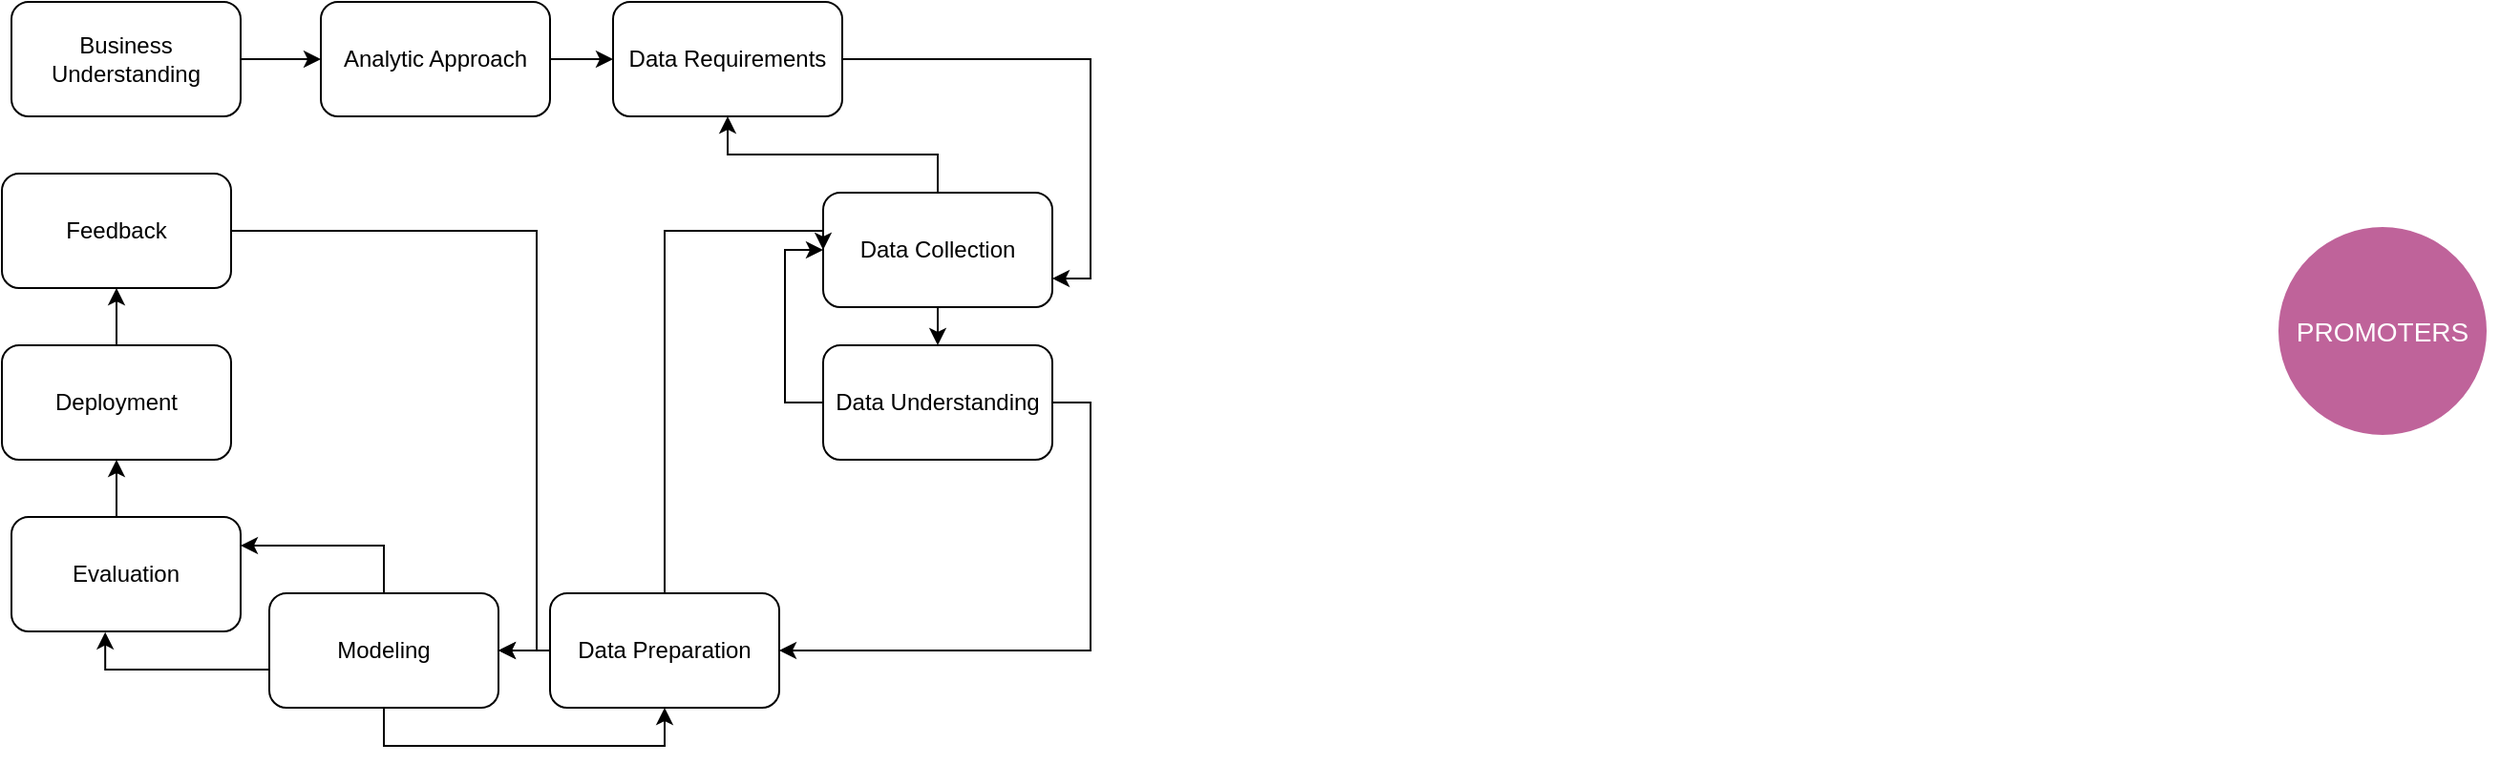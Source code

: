 <mxfile version="15.5.0" type="github">
  <diagram name="Page-1" id="12e1b939-464a-85fe-373e-61e167be1490">
    <mxGraphModel dx="1550" dy="786" grid="1" gridSize="10" guides="1" tooltips="1" connect="1" arrows="1" fold="1" page="1" pageScale="1.5" pageWidth="1169" pageHeight="826" background="none" math="0" shadow="0">
      <root>
        <mxCell id="0" />
        <mxCell id="1" parent="0" />
        <mxCell id="60da8b9f42644d3a-38" value="PROMOTERS" style="ellipse;whiteSpace=wrap;html=1;rounded=0;shadow=0;strokeWidth=6;fontSize=14;align=center;fillColor=#BF639A;strokeColor=#FFFFFF;fontColor=#FFFFFF;" parent="1" vertex="1">
          <mxGeometry x="1379" y="545" width="115" height="115" as="geometry" />
        </mxCell>
        <mxCell id="uOtaQ9722JwcPOMDpqTp-11" style="edgeStyle=orthogonalEdgeStyle;rounded=0;orthogonalLoop=1;jettySize=auto;html=1;exitX=1;exitY=0.5;exitDx=0;exitDy=0;entryX=0;entryY=0.5;entryDx=0;entryDy=0;" edge="1" parent="1" source="uOtaQ9722JwcPOMDpqTp-1" target="uOtaQ9722JwcPOMDpqTp-2">
          <mxGeometry relative="1" as="geometry" />
        </mxCell>
        <mxCell id="uOtaQ9722JwcPOMDpqTp-1" value="Business Understanding" style="rounded=1;whiteSpace=wrap;html=1;" vertex="1" parent="1">
          <mxGeometry x="195" y="430" width="120" height="60" as="geometry" />
        </mxCell>
        <mxCell id="uOtaQ9722JwcPOMDpqTp-12" style="edgeStyle=orthogonalEdgeStyle;rounded=0;orthogonalLoop=1;jettySize=auto;html=1;exitX=1;exitY=0.5;exitDx=0;exitDy=0;" edge="1" parent="1" source="uOtaQ9722JwcPOMDpqTp-2" target="uOtaQ9722JwcPOMDpqTp-3">
          <mxGeometry relative="1" as="geometry" />
        </mxCell>
        <mxCell id="uOtaQ9722JwcPOMDpqTp-2" value="Analytic Approach&lt;span style=&quot;color: rgba(0 , 0 , 0 , 0) ; font-family: monospace ; font-size: 0px&quot;&gt;%3CmxGraphModel%3E%3Croot%3E%3CmxCell%20id%3D%220%22%2F%3E%3CmxCell%20id%3D%221%22%20parent%3D%220%22%2F%3E%3CmxCell%20id%3D%222%22%20value%3D%22Business%20Understanding%22%20style%3D%22rounded%3D1%3BwhiteSpace%3Dwrap%3Bhtml%3D1%3B%22%20vertex%3D%221%22%20parent%3D%221%22%3E%3CmxGeometry%20x%3D%22180%22%20y%3D%22430%22%20width%3D%22120%22%20height%3D%2260%22%20as%3D%22geometry%22%2F%3E%3C%2FmxCell%3E%3C%2Froot%3E%3C%2FmxGraphModel%3E&lt;/span&gt;" style="rounded=1;whiteSpace=wrap;html=1;" vertex="1" parent="1">
          <mxGeometry x="357" y="430" width="120" height="60" as="geometry" />
        </mxCell>
        <mxCell id="uOtaQ9722JwcPOMDpqTp-13" style="edgeStyle=orthogonalEdgeStyle;rounded=0;orthogonalLoop=1;jettySize=auto;html=1;exitX=1;exitY=0.5;exitDx=0;exitDy=0;entryX=1;entryY=0.75;entryDx=0;entryDy=0;" edge="1" parent="1" source="uOtaQ9722JwcPOMDpqTp-3" target="uOtaQ9722JwcPOMDpqTp-4">
          <mxGeometry relative="1" as="geometry" />
        </mxCell>
        <mxCell id="uOtaQ9722JwcPOMDpqTp-3" value="Data Requirements" style="rounded=1;whiteSpace=wrap;html=1;" vertex="1" parent="1">
          <mxGeometry x="510" y="430" width="120" height="60" as="geometry" />
        </mxCell>
        <mxCell id="uOtaQ9722JwcPOMDpqTp-14" style="edgeStyle=orthogonalEdgeStyle;rounded=0;orthogonalLoop=1;jettySize=auto;html=1;exitX=0.5;exitY=0;exitDx=0;exitDy=0;entryX=0.5;entryY=1;entryDx=0;entryDy=0;" edge="1" parent="1" source="uOtaQ9722JwcPOMDpqTp-4" target="uOtaQ9722JwcPOMDpqTp-3">
          <mxGeometry relative="1" as="geometry" />
        </mxCell>
        <mxCell id="uOtaQ9722JwcPOMDpqTp-15" style="edgeStyle=orthogonalEdgeStyle;rounded=0;orthogonalLoop=1;jettySize=auto;html=1;exitX=0.5;exitY=1;exitDx=0;exitDy=0;entryX=0.5;entryY=0;entryDx=0;entryDy=0;" edge="1" parent="1" source="uOtaQ9722JwcPOMDpqTp-4" target="uOtaQ9722JwcPOMDpqTp-5">
          <mxGeometry relative="1" as="geometry" />
        </mxCell>
        <mxCell id="uOtaQ9722JwcPOMDpqTp-4" value="Data Collection" style="rounded=1;whiteSpace=wrap;html=1;" vertex="1" parent="1">
          <mxGeometry x="620" y="530" width="120" height="60" as="geometry" />
        </mxCell>
        <mxCell id="uOtaQ9722JwcPOMDpqTp-16" style="edgeStyle=orthogonalEdgeStyle;rounded=0;orthogonalLoop=1;jettySize=auto;html=1;exitX=0;exitY=0.5;exitDx=0;exitDy=0;entryX=0;entryY=0.5;entryDx=0;entryDy=0;" edge="1" parent="1" source="uOtaQ9722JwcPOMDpqTp-5" target="uOtaQ9722JwcPOMDpqTp-4">
          <mxGeometry relative="1" as="geometry" />
        </mxCell>
        <mxCell id="uOtaQ9722JwcPOMDpqTp-17" style="edgeStyle=orthogonalEdgeStyle;rounded=0;orthogonalLoop=1;jettySize=auto;html=1;exitX=1;exitY=0.5;exitDx=0;exitDy=0;entryX=1;entryY=0.5;entryDx=0;entryDy=0;" edge="1" parent="1" source="uOtaQ9722JwcPOMDpqTp-5" target="uOtaQ9722JwcPOMDpqTp-6">
          <mxGeometry relative="1" as="geometry" />
        </mxCell>
        <mxCell id="uOtaQ9722JwcPOMDpqTp-5" value="Data Understanding" style="rounded=1;whiteSpace=wrap;html=1;" vertex="1" parent="1">
          <mxGeometry x="620" y="610" width="120" height="60" as="geometry" />
        </mxCell>
        <mxCell id="uOtaQ9722JwcPOMDpqTp-18" style="edgeStyle=orthogonalEdgeStyle;rounded=0;orthogonalLoop=1;jettySize=auto;html=1;exitX=0.5;exitY=0;exitDx=0;exitDy=0;entryX=0;entryY=0.5;entryDx=0;entryDy=0;" edge="1" parent="1" source="uOtaQ9722JwcPOMDpqTp-6" target="uOtaQ9722JwcPOMDpqTp-4">
          <mxGeometry relative="1" as="geometry">
            <Array as="points">
              <mxPoint x="537" y="550" />
              <mxPoint x="620" y="550" />
            </Array>
          </mxGeometry>
        </mxCell>
        <mxCell id="uOtaQ9722JwcPOMDpqTp-19" style="edgeStyle=orthogonalEdgeStyle;rounded=0;orthogonalLoop=1;jettySize=auto;html=1;exitX=0;exitY=0.5;exitDx=0;exitDy=0;entryX=1;entryY=0.5;entryDx=0;entryDy=0;" edge="1" parent="1" source="uOtaQ9722JwcPOMDpqTp-6" target="uOtaQ9722JwcPOMDpqTp-7">
          <mxGeometry relative="1" as="geometry" />
        </mxCell>
        <mxCell id="uOtaQ9722JwcPOMDpqTp-6" value="Data Preparation" style="rounded=1;whiteSpace=wrap;html=1;" vertex="1" parent="1">
          <mxGeometry x="477" y="740" width="120" height="60" as="geometry" />
        </mxCell>
        <mxCell id="uOtaQ9722JwcPOMDpqTp-20" style="edgeStyle=orthogonalEdgeStyle;rounded=0;orthogonalLoop=1;jettySize=auto;html=1;exitX=0.5;exitY=1;exitDx=0;exitDy=0;entryX=0.5;entryY=1;entryDx=0;entryDy=0;" edge="1" parent="1" source="uOtaQ9722JwcPOMDpqTp-7" target="uOtaQ9722JwcPOMDpqTp-6">
          <mxGeometry relative="1" as="geometry" />
        </mxCell>
        <mxCell id="uOtaQ9722JwcPOMDpqTp-21" style="edgeStyle=orthogonalEdgeStyle;rounded=0;orthogonalLoop=1;jettySize=auto;html=1;exitX=0;exitY=0.5;exitDx=0;exitDy=0;entryX=0.409;entryY=1.006;entryDx=0;entryDy=0;entryPerimeter=0;" edge="1" parent="1" source="uOtaQ9722JwcPOMDpqTp-7" target="uOtaQ9722JwcPOMDpqTp-8">
          <mxGeometry relative="1" as="geometry">
            <Array as="points">
              <mxPoint x="330" y="780" />
              <mxPoint x="244" y="780" />
            </Array>
          </mxGeometry>
        </mxCell>
        <mxCell id="uOtaQ9722JwcPOMDpqTp-24" style="edgeStyle=orthogonalEdgeStyle;rounded=0;orthogonalLoop=1;jettySize=auto;html=1;exitX=0.5;exitY=0;exitDx=0;exitDy=0;entryX=1;entryY=0.25;entryDx=0;entryDy=0;" edge="1" parent="1" source="uOtaQ9722JwcPOMDpqTp-7" target="uOtaQ9722JwcPOMDpqTp-8">
          <mxGeometry relative="1" as="geometry" />
        </mxCell>
        <mxCell id="uOtaQ9722JwcPOMDpqTp-7" value="Modeling" style="rounded=1;whiteSpace=wrap;html=1;" vertex="1" parent="1">
          <mxGeometry x="330" y="740" width="120" height="60" as="geometry" />
        </mxCell>
        <mxCell id="uOtaQ9722JwcPOMDpqTp-25" style="edgeStyle=orthogonalEdgeStyle;rounded=0;orthogonalLoop=1;jettySize=auto;html=1;exitX=0.5;exitY=0;exitDx=0;exitDy=0;entryX=0.5;entryY=1;entryDx=0;entryDy=0;" edge="1" parent="1" source="uOtaQ9722JwcPOMDpqTp-8" target="uOtaQ9722JwcPOMDpqTp-9">
          <mxGeometry relative="1" as="geometry" />
        </mxCell>
        <mxCell id="uOtaQ9722JwcPOMDpqTp-8" value="Evaluation&lt;span style=&quot;color: rgba(0 , 0 , 0 , 0) ; font-family: monospace ; font-size: 0px&quot;&gt;%3CmxGraphModel%3E%3Croot%3E%3CmxCell%20id%3D%220%22%2F%3E%3CmxCell%20id%3D%221%22%20parent%3D%220%22%2F%3E%3CmxCell%20id%3D%222%22%20value%3D%22Modeling%22%20style%3D%22rounded%3D1%3BwhiteSpace%3Dwrap%3Bhtml%3D1%3B%22%20vertex%3D%221%22%20parent%3D%221%22%3E%3CmxGeometry%20x%3D%22290%22%20y%3D%22740%22%20width%3D%22120%22%20height%3D%2260%22%20as%3D%22geometry%22%2F%3E%3C%2FmxCell%3E%3C%2Froot%3E%3C%2FmxGraphModel%3E&lt;/span&gt;" style="rounded=1;whiteSpace=wrap;html=1;" vertex="1" parent="1">
          <mxGeometry x="195" y="700" width="120" height="60" as="geometry" />
        </mxCell>
        <mxCell id="uOtaQ9722JwcPOMDpqTp-26" style="edgeStyle=orthogonalEdgeStyle;rounded=0;orthogonalLoop=1;jettySize=auto;html=1;exitX=0.5;exitY=0;exitDx=0;exitDy=0;entryX=0.5;entryY=1;entryDx=0;entryDy=0;" edge="1" parent="1" source="uOtaQ9722JwcPOMDpqTp-9" target="uOtaQ9722JwcPOMDpqTp-10">
          <mxGeometry relative="1" as="geometry" />
        </mxCell>
        <mxCell id="uOtaQ9722JwcPOMDpqTp-9" value="Deployment" style="rounded=1;whiteSpace=wrap;html=1;" vertex="1" parent="1">
          <mxGeometry x="190" y="610" width="120" height="60" as="geometry" />
        </mxCell>
        <mxCell id="uOtaQ9722JwcPOMDpqTp-27" style="edgeStyle=orthogonalEdgeStyle;rounded=0;orthogonalLoop=1;jettySize=auto;html=1;exitX=1;exitY=0.5;exitDx=0;exitDy=0;entryX=1;entryY=0.5;entryDx=0;entryDy=0;" edge="1" parent="1" source="uOtaQ9722JwcPOMDpqTp-10" target="uOtaQ9722JwcPOMDpqTp-7">
          <mxGeometry relative="1" as="geometry" />
        </mxCell>
        <mxCell id="uOtaQ9722JwcPOMDpqTp-10" value="Feedback" style="rounded=1;whiteSpace=wrap;html=1;" vertex="1" parent="1">
          <mxGeometry x="190" y="520" width="120" height="60" as="geometry" />
        </mxCell>
      </root>
    </mxGraphModel>
  </diagram>
</mxfile>
